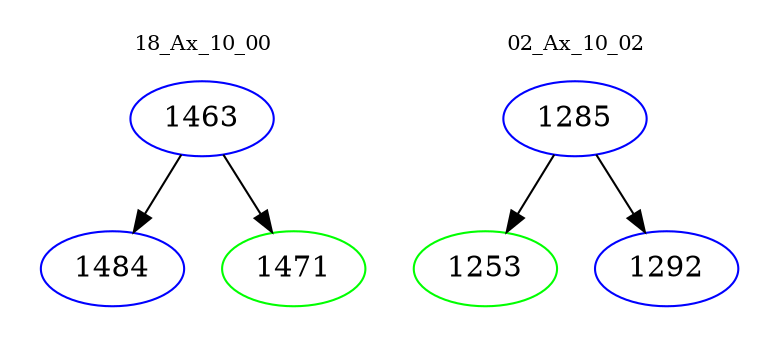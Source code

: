 digraph{
subgraph cluster_0 {
color = white
label = "18_Ax_10_00";
fontsize=10;
T0_1463 [label="1463", color="blue"]
T0_1463 -> T0_1484 [color="black"]
T0_1484 [label="1484", color="blue"]
T0_1463 -> T0_1471 [color="black"]
T0_1471 [label="1471", color="green"]
}
subgraph cluster_1 {
color = white
label = "02_Ax_10_02";
fontsize=10;
T1_1285 [label="1285", color="blue"]
T1_1285 -> T1_1253 [color="black"]
T1_1253 [label="1253", color="green"]
T1_1285 -> T1_1292 [color="black"]
T1_1292 [label="1292", color="blue"]
}
}

